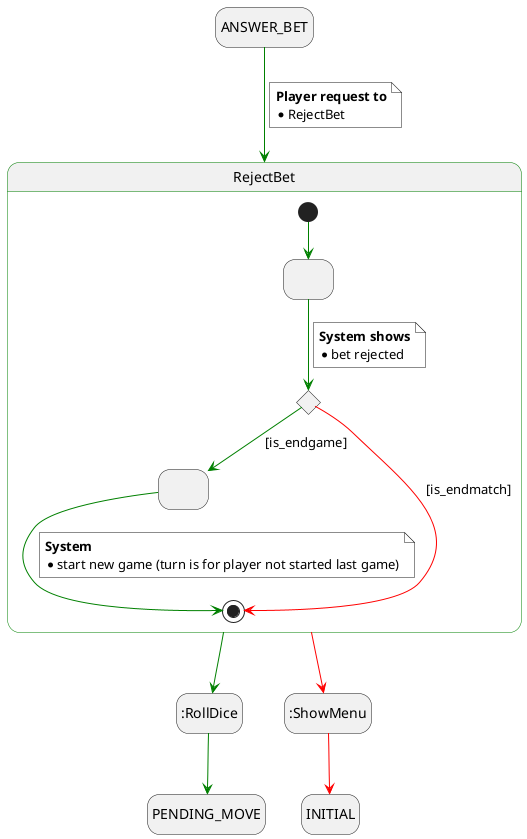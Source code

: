 @startuml
hide empty description

state ANSWER_BET


state RejectBet ##green {
    state " " as 1
    state " " as 2

    state status <<choice>>

    [*] -[#green]-> 1
    1 -[#green]-> status
    note on link #white
        <b>System shows</b>
        * bet rejected
    end note

    status -[#green]-> 2 : [is_endgame]
    status -[#red]-> [*] : [is_endmatch]

    2 -[#green]-> [*]
    note on link #white
        <b>System </b>
        * start new game (turn is for player not started last game)
    end note
}

ANSWER_BET -[#green]-> RejectBet
note on link #white
    <b>Player request to</b>
    * RejectBet
end note

RejectBet -[#green]-> :RollDice
:RollDice -[#green]-> PENDING_MOVE
RejectBet -[#red]-> :ShowMenu
:ShowMenu -[#red]-> INITIAL

@enduml
